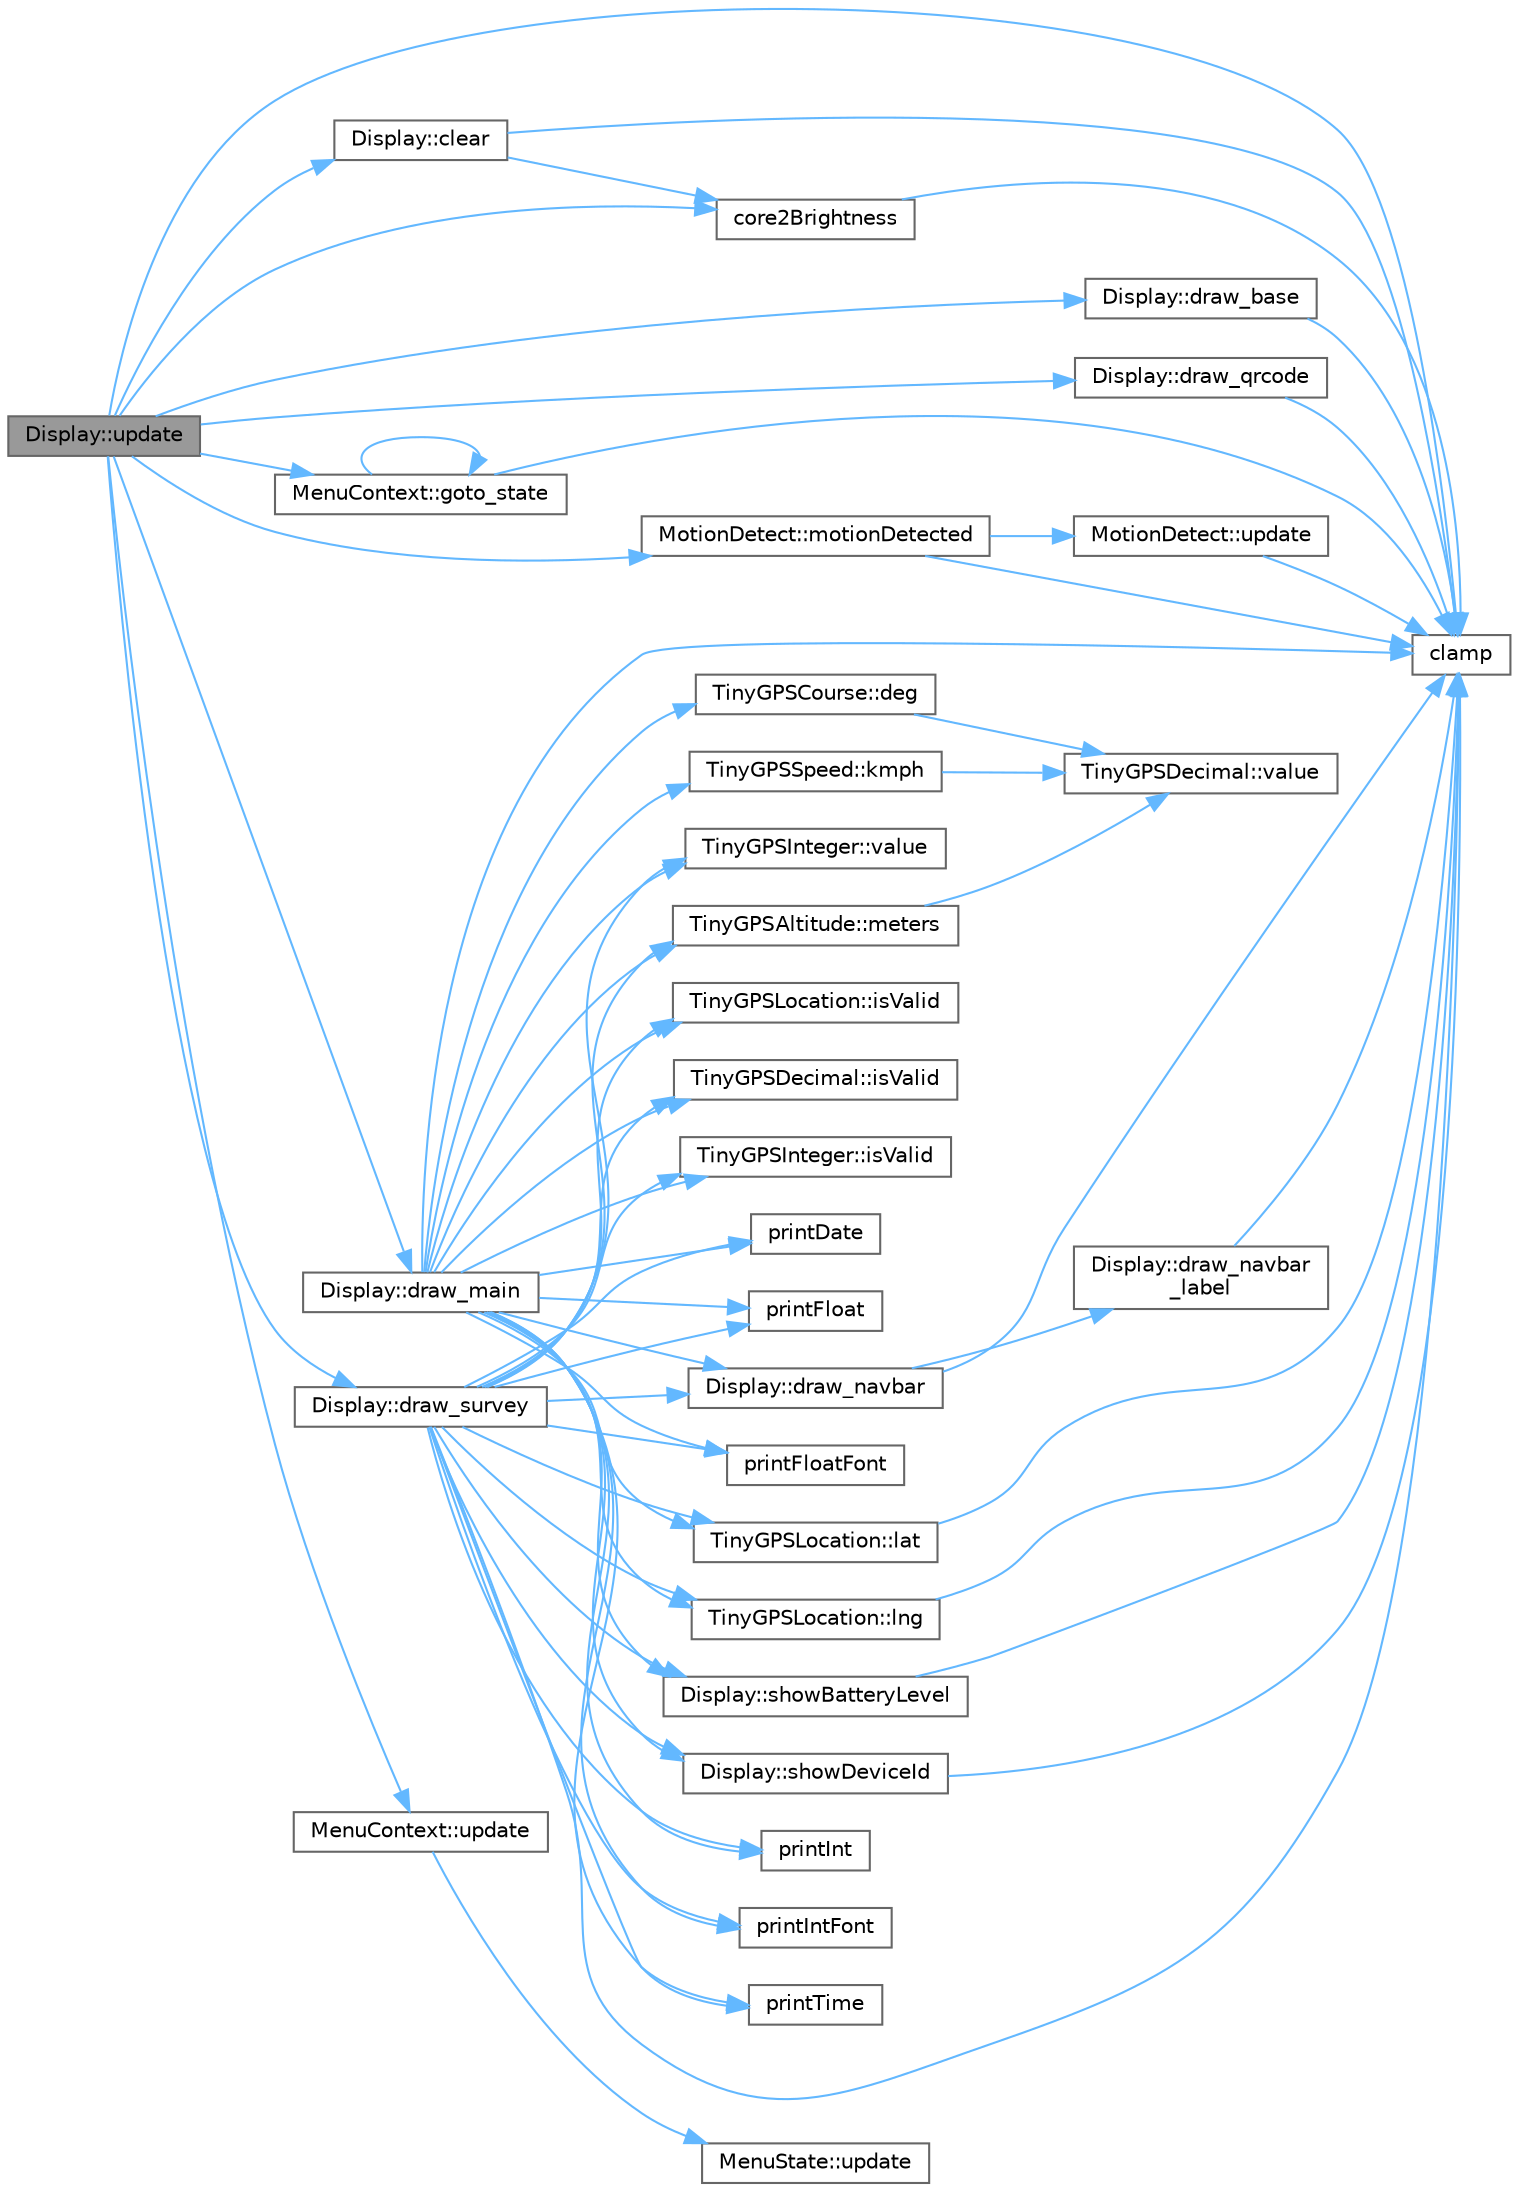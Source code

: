 digraph "Display::update"
{
 // LATEX_PDF_SIZE
  bgcolor="transparent";
  edge [fontname=Helvetica,fontsize=10,labelfontname=Helvetica,labelfontsize=10];
  node [fontname=Helvetica,fontsize=10,shape=box,height=0.2,width=0.4];
  rankdir="LR";
  Node1 [id="Node000001",label="Display::update",height=0.2,width=0.4,color="gray40", fillcolor="grey60", style="filled", fontcolor="black",tooltip=" "];
  Node1 -> Node2 [id="edge1_Node000001_Node000002",color="steelblue1",style="solid",tooltip=" "];
  Node2 [id="Node000002",label="clamp",height=0.2,width=0.4,color="grey40", fillcolor="white", style="filled",URL="$archive_2bgeigie__firmware__pio_2src_2configuration__server_8cpp.html#aed8613cf8a8e4ab677db757821414653",tooltip=" "];
  Node1 -> Node3 [id="edge2_Node000001_Node000003",color="steelblue1",style="solid",tooltip=" "];
  Node3 [id="Node000003",label="Display::clear",height=0.2,width=0.4,color="grey40", fillcolor="white", style="filled",URL="$class_display.html#a14242933dd00fc1d50f9ae70d5121d14",tooltip=" "];
  Node3 -> Node2 [id="edge3_Node000003_Node000002",color="steelblue1",style="solid",tooltip=" "];
  Node3 -> Node4 [id="edge4_Node000003_Node000004",color="steelblue1",style="solid",tooltip=" "];
  Node4 [id="Node000004",label="core2Brightness",height=0.2,width=0.4,color="grey40", fillcolor="white", style="filled",URL="$display_8cpp.html#aa80b8dc616dd7cd22263440802492d75",tooltip=" "];
  Node4 -> Node2 [id="edge5_Node000004_Node000002",color="steelblue1",style="solid",tooltip=" "];
  Node1 -> Node4 [id="edge6_Node000001_Node000004",color="steelblue1",style="solid",tooltip=" "];
  Node1 -> Node5 [id="edge7_Node000001_Node000005",color="steelblue1",style="solid",tooltip=" "];
  Node5 [id="Node000005",label="Display::draw_base",height=0.2,width=0.4,color="grey40", fillcolor="white", style="filled",URL="$class_display.html#aa64573075ec3f5141cb7906c9cbb4ad1",tooltip=" "];
  Node5 -> Node2 [id="edge8_Node000005_Node000002",color="steelblue1",style="solid",tooltip=" "];
  Node1 -> Node6 [id="edge9_Node000001_Node000006",color="steelblue1",style="solid",tooltip=" "];
  Node6 [id="Node000006",label="Display::draw_main",height=0.2,width=0.4,color="grey40", fillcolor="white", style="filled",URL="$class_display.html#a67f2a955b6ece55b0523c08cac84653e",tooltip=" "];
  Node6 -> Node2 [id="edge10_Node000006_Node000002",color="steelblue1",style="solid",tooltip=" "];
  Node6 -> Node7 [id="edge11_Node000006_Node000007",color="steelblue1",style="solid",tooltip=" "];
  Node7 [id="Node000007",label="TinyGPSCourse::deg",height=0.2,width=0.4,color="grey40", fillcolor="white", style="filled",URL="$struct_tiny_g_p_s_course.html#a76dc8ae6c2fe5ead9b44c8d53a3272ca",tooltip=" "];
  Node7 -> Node8 [id="edge12_Node000007_Node000008",color="steelblue1",style="solid",tooltip=" "];
  Node8 [id="Node000008",label="TinyGPSDecimal::value",height=0.2,width=0.4,color="grey40", fillcolor="white", style="filled",URL="$struct_tiny_g_p_s_decimal.html#ac3ce80976e5d8456e9f211b910a6cb19",tooltip=" "];
  Node6 -> Node9 [id="edge13_Node000006_Node000009",color="steelblue1",style="solid",tooltip=" "];
  Node9 [id="Node000009",label="Display::draw_navbar",height=0.2,width=0.4,color="grey40", fillcolor="white", style="filled",URL="$class_display.html#a75180c9b967a0126ce3b01a7ce6623b5",tooltip=" "];
  Node9 -> Node2 [id="edge14_Node000009_Node000002",color="steelblue1",style="solid",tooltip=" "];
  Node9 -> Node10 [id="edge15_Node000009_Node000010",color="steelblue1",style="solid",tooltip=" "];
  Node10 [id="Node000010",label="Display::draw_navbar\l_label",height=0.2,width=0.4,color="grey40", fillcolor="white", style="filled",URL="$class_display.html#abe6a389bd196987cdc01967c1657b597",tooltip=" "];
  Node10 -> Node2 [id="edge16_Node000010_Node000002",color="steelblue1",style="solid",tooltip=" "];
  Node6 -> Node11 [id="edge17_Node000006_Node000011",color="steelblue1",style="solid",tooltip=" "];
  Node11 [id="Node000011",label="TinyGPSLocation::isValid",height=0.2,width=0.4,color="grey40", fillcolor="white", style="filled",URL="$struct_tiny_g_p_s_location.html#aa5182c29798506eb727058d884f20633",tooltip=" "];
  Node6 -> Node12 [id="edge18_Node000006_Node000012",color="steelblue1",style="solid",tooltip=" "];
  Node12 [id="Node000012",label="TinyGPSDecimal::isValid",height=0.2,width=0.4,color="grey40", fillcolor="white", style="filled",URL="$struct_tiny_g_p_s_decimal.html#a34e6448314c198fa204dfb22cd24fc7e",tooltip=" "];
  Node6 -> Node13 [id="edge19_Node000006_Node000013",color="steelblue1",style="solid",tooltip=" "];
  Node13 [id="Node000013",label="TinyGPSInteger::isValid",height=0.2,width=0.4,color="grey40", fillcolor="white", style="filled",URL="$struct_tiny_g_p_s_integer.html#a3a76131645f7604b3f3e759b90f9373f",tooltip=" "];
  Node6 -> Node14 [id="edge20_Node000006_Node000014",color="steelblue1",style="solid",tooltip=" "];
  Node14 [id="Node000014",label="TinyGPSSpeed::kmph",height=0.2,width=0.4,color="grey40", fillcolor="white", style="filled",URL="$struct_tiny_g_p_s_speed.html#a7fee3c8f9f2fcc5f4a517bd6108f79dd",tooltip=" "];
  Node14 -> Node8 [id="edge21_Node000014_Node000008",color="steelblue1",style="solid",tooltip=" "];
  Node6 -> Node15 [id="edge22_Node000006_Node000015",color="steelblue1",style="solid",tooltip=" "];
  Node15 [id="Node000015",label="TinyGPSLocation::lat",height=0.2,width=0.4,color="grey40", fillcolor="white", style="filled",URL="$struct_tiny_g_p_s_location.html#a86c3acea4f317b427eebb667e4d05a49",tooltip=" "];
  Node15 -> Node2 [id="edge23_Node000015_Node000002",color="steelblue1",style="solid",tooltip=" "];
  Node6 -> Node16 [id="edge24_Node000006_Node000016",color="steelblue1",style="solid",tooltip=" "];
  Node16 [id="Node000016",label="TinyGPSLocation::lng",height=0.2,width=0.4,color="grey40", fillcolor="white", style="filled",URL="$struct_tiny_g_p_s_location.html#a544e9009a5580b2fd5466821a5e5b782",tooltip=" "];
  Node16 -> Node2 [id="edge25_Node000016_Node000002",color="steelblue1",style="solid",tooltip=" "];
  Node6 -> Node17 [id="edge26_Node000006_Node000017",color="steelblue1",style="solid",tooltip=" "];
  Node17 [id="Node000017",label="TinyGPSAltitude::meters",height=0.2,width=0.4,color="grey40", fillcolor="white", style="filled",URL="$struct_tiny_g_p_s_altitude.html#a5a39d145bb1778814007206c765189f7",tooltip=" "];
  Node17 -> Node8 [id="edge27_Node000017_Node000008",color="steelblue1",style="solid",tooltip=" "];
  Node6 -> Node18 [id="edge28_Node000006_Node000018",color="steelblue1",style="solid",tooltip=" "];
  Node18 [id="Node000018",label="printDate",height=0.2,width=0.4,color="grey40", fillcolor="white", style="filled",URL="$display_8cpp.html#a926cd9ce500f615f3624c657c59d7153",tooltip=" "];
  Node6 -> Node19 [id="edge29_Node000006_Node000019",color="steelblue1",style="solid",tooltip=" "];
  Node19 [id="Node000019",label="printFloat",height=0.2,width=0.4,color="grey40", fillcolor="white", style="filled",URL="$display_8cpp.html#a257d550e178a981f697d51a2a1695892",tooltip=" "];
  Node6 -> Node20 [id="edge30_Node000006_Node000020",color="steelblue1",style="solid",tooltip=" "];
  Node20 [id="Node000020",label="printFloatFont",height=0.2,width=0.4,color="grey40", fillcolor="white", style="filled",URL="$display_8cpp.html#a1cd111cb4e208d401902c3ae1eed3b59",tooltip=" "];
  Node6 -> Node21 [id="edge31_Node000006_Node000021",color="steelblue1",style="solid",tooltip=" "];
  Node21 [id="Node000021",label="printInt",height=0.2,width=0.4,color="grey40", fillcolor="white", style="filled",URL="$display_8cpp.html#a98b4b70aadeb673bcc1d2d3739a5a814",tooltip=" "];
  Node6 -> Node22 [id="edge32_Node000006_Node000022",color="steelblue1",style="solid",tooltip=" "];
  Node22 [id="Node000022",label="printIntFont",height=0.2,width=0.4,color="grey40", fillcolor="white", style="filled",URL="$display_8cpp.html#ac3f9cc9b5e5a3d4ede89be90682c1acb",tooltip=" "];
  Node6 -> Node23 [id="edge33_Node000006_Node000023",color="steelblue1",style="solid",tooltip=" "];
  Node23 [id="Node000023",label="printTime",height=0.2,width=0.4,color="grey40", fillcolor="white", style="filled",URL="$display_8cpp.html#ae52b907c706dbf05bd97198c296ec5cc",tooltip=" "];
  Node6 -> Node24 [id="edge34_Node000006_Node000024",color="steelblue1",style="solid",tooltip=" "];
  Node24 [id="Node000024",label="Display::showBatteryLevel",height=0.2,width=0.4,color="grey40", fillcolor="white", style="filled",URL="$class_display.html#aa7b36908fb46ec9bf36366c8d9119f30",tooltip=" "];
  Node24 -> Node2 [id="edge35_Node000024_Node000002",color="steelblue1",style="solid",tooltip=" "];
  Node6 -> Node25 [id="edge36_Node000006_Node000025",color="steelblue1",style="solid",tooltip=" "];
  Node25 [id="Node000025",label="Display::showDeviceId",height=0.2,width=0.4,color="grey40", fillcolor="white", style="filled",URL="$class_display.html#a0b6dd251c800397e9b9522483eb9c233",tooltip=" "];
  Node25 -> Node2 [id="edge37_Node000025_Node000002",color="steelblue1",style="solid",tooltip=" "];
  Node6 -> Node26 [id="edge38_Node000006_Node000026",color="steelblue1",style="solid",tooltip=" "];
  Node26 [id="Node000026",label="TinyGPSInteger::value",height=0.2,width=0.4,color="grey40", fillcolor="white", style="filled",URL="$struct_tiny_g_p_s_integer.html#a67de7e76d61dbd25eb32f701d8ce867b",tooltip=" "];
  Node1 -> Node27 [id="edge39_Node000001_Node000027",color="steelblue1",style="solid",tooltip=" "];
  Node27 [id="Node000027",label="Display::draw_qrcode",height=0.2,width=0.4,color="grey40", fillcolor="white", style="filled",URL="$class_display.html#aadce78ab84e53b437eedf6cc2d941a3a",tooltip=" "];
  Node27 -> Node2 [id="edge40_Node000027_Node000002",color="steelblue1",style="solid",tooltip=" "];
  Node1 -> Node28 [id="edge41_Node000001_Node000028",color="steelblue1",style="solid",tooltip=" "];
  Node28 [id="Node000028",label="Display::draw_survey",height=0.2,width=0.4,color="grey40", fillcolor="white", style="filled",URL="$class_display.html#ae560cdb07a616ef351214a053b018128",tooltip=" "];
  Node28 -> Node2 [id="edge42_Node000028_Node000002",color="steelblue1",style="solid",tooltip=" "];
  Node28 -> Node9 [id="edge43_Node000028_Node000009",color="steelblue1",style="solid",tooltip=" "];
  Node28 -> Node11 [id="edge44_Node000028_Node000011",color="steelblue1",style="solid",tooltip=" "];
  Node28 -> Node12 [id="edge45_Node000028_Node000012",color="steelblue1",style="solid",tooltip=" "];
  Node28 -> Node13 [id="edge46_Node000028_Node000013",color="steelblue1",style="solid",tooltip=" "];
  Node28 -> Node15 [id="edge47_Node000028_Node000015",color="steelblue1",style="solid",tooltip=" "];
  Node28 -> Node16 [id="edge48_Node000028_Node000016",color="steelblue1",style="solid",tooltip=" "];
  Node28 -> Node17 [id="edge49_Node000028_Node000017",color="steelblue1",style="solid",tooltip=" "];
  Node28 -> Node18 [id="edge50_Node000028_Node000018",color="steelblue1",style="solid",tooltip=" "];
  Node28 -> Node19 [id="edge51_Node000028_Node000019",color="steelblue1",style="solid",tooltip=" "];
  Node28 -> Node20 [id="edge52_Node000028_Node000020",color="steelblue1",style="solid",tooltip=" "];
  Node28 -> Node21 [id="edge53_Node000028_Node000021",color="steelblue1",style="solid",tooltip=" "];
  Node28 -> Node22 [id="edge54_Node000028_Node000022",color="steelblue1",style="solid",tooltip=" "];
  Node28 -> Node23 [id="edge55_Node000028_Node000023",color="steelblue1",style="solid",tooltip=" "];
  Node28 -> Node24 [id="edge56_Node000028_Node000024",color="steelblue1",style="solid",tooltip=" "];
  Node28 -> Node25 [id="edge57_Node000028_Node000025",color="steelblue1",style="solid",tooltip=" "];
  Node28 -> Node26 [id="edge58_Node000028_Node000026",color="steelblue1",style="solid",tooltip=" "];
  Node1 -> Node29 [id="edge59_Node000001_Node000029",color="steelblue1",style="solid",tooltip=" "];
  Node29 [id="Node000029",label="MenuContext::goto_state",height=0.2,width=0.4,color="grey40", fillcolor="white", style="filled",URL="$class_menu_context.html#af3449484c482bc70d7d15023e047a84a",tooltip=" "];
  Node29 -> Node2 [id="edge60_Node000029_Node000002",color="steelblue1",style="solid",tooltip=" "];
  Node29 -> Node29 [id="edge61_Node000029_Node000029",color="steelblue1",style="solid",tooltip=" "];
  Node1 -> Node30 [id="edge62_Node000001_Node000030",color="steelblue1",style="solid",tooltip=" "];
  Node30 [id="Node000030",label="MotionDetect::motionDetected",height=0.2,width=0.4,color="grey40", fillcolor="white", style="filled",URL="$class_motion_detect.html#a66e4b850e0423024661a6f766a40fcea",tooltip="One-shot check that motion exceeded threshold since last update."];
  Node30 -> Node2 [id="edge63_Node000030_Node000002",color="steelblue1",style="solid",tooltip=" "];
  Node30 -> Node31 [id="edge64_Node000030_Node000031",color="steelblue1",style="solid",tooltip=" "];
  Node31 [id="Node000031",label="MotionDetect::update",height=0.2,width=0.4,color="grey40", fillcolor="white", style="filled",URL="$class_motion_detect.html#a45bf353f17123a6bfcc6c155ff7e2528",tooltip="Force a re-read of the IMU, update motion."];
  Node31 -> Node2 [id="edge65_Node000031_Node000002",color="steelblue1",style="solid",tooltip=" "];
  Node1 -> Node32 [id="edge66_Node000001_Node000032",color="steelblue1",style="solid",tooltip=" "];
  Node32 [id="Node000032",label="MenuContext::update",height=0.2,width=0.4,color="grey40", fillcolor="white", style="filled",URL="$class_menu_context.html#a5101ae5be4d87102d5d143ea5ccdae12",tooltip=" "];
  Node32 -> Node33 [id="edge67_Node000032_Node000033",color="steelblue1",style="solid",tooltip=" "];
  Node33 [id="Node000033",label="MenuState::update",height=0.2,width=0.4,color="grey40", fillcolor="white", style="filled",URL="$class_menu_state.html#ade23ec3aca339602fc6145ca7594b69b",tooltip=" "];
}
